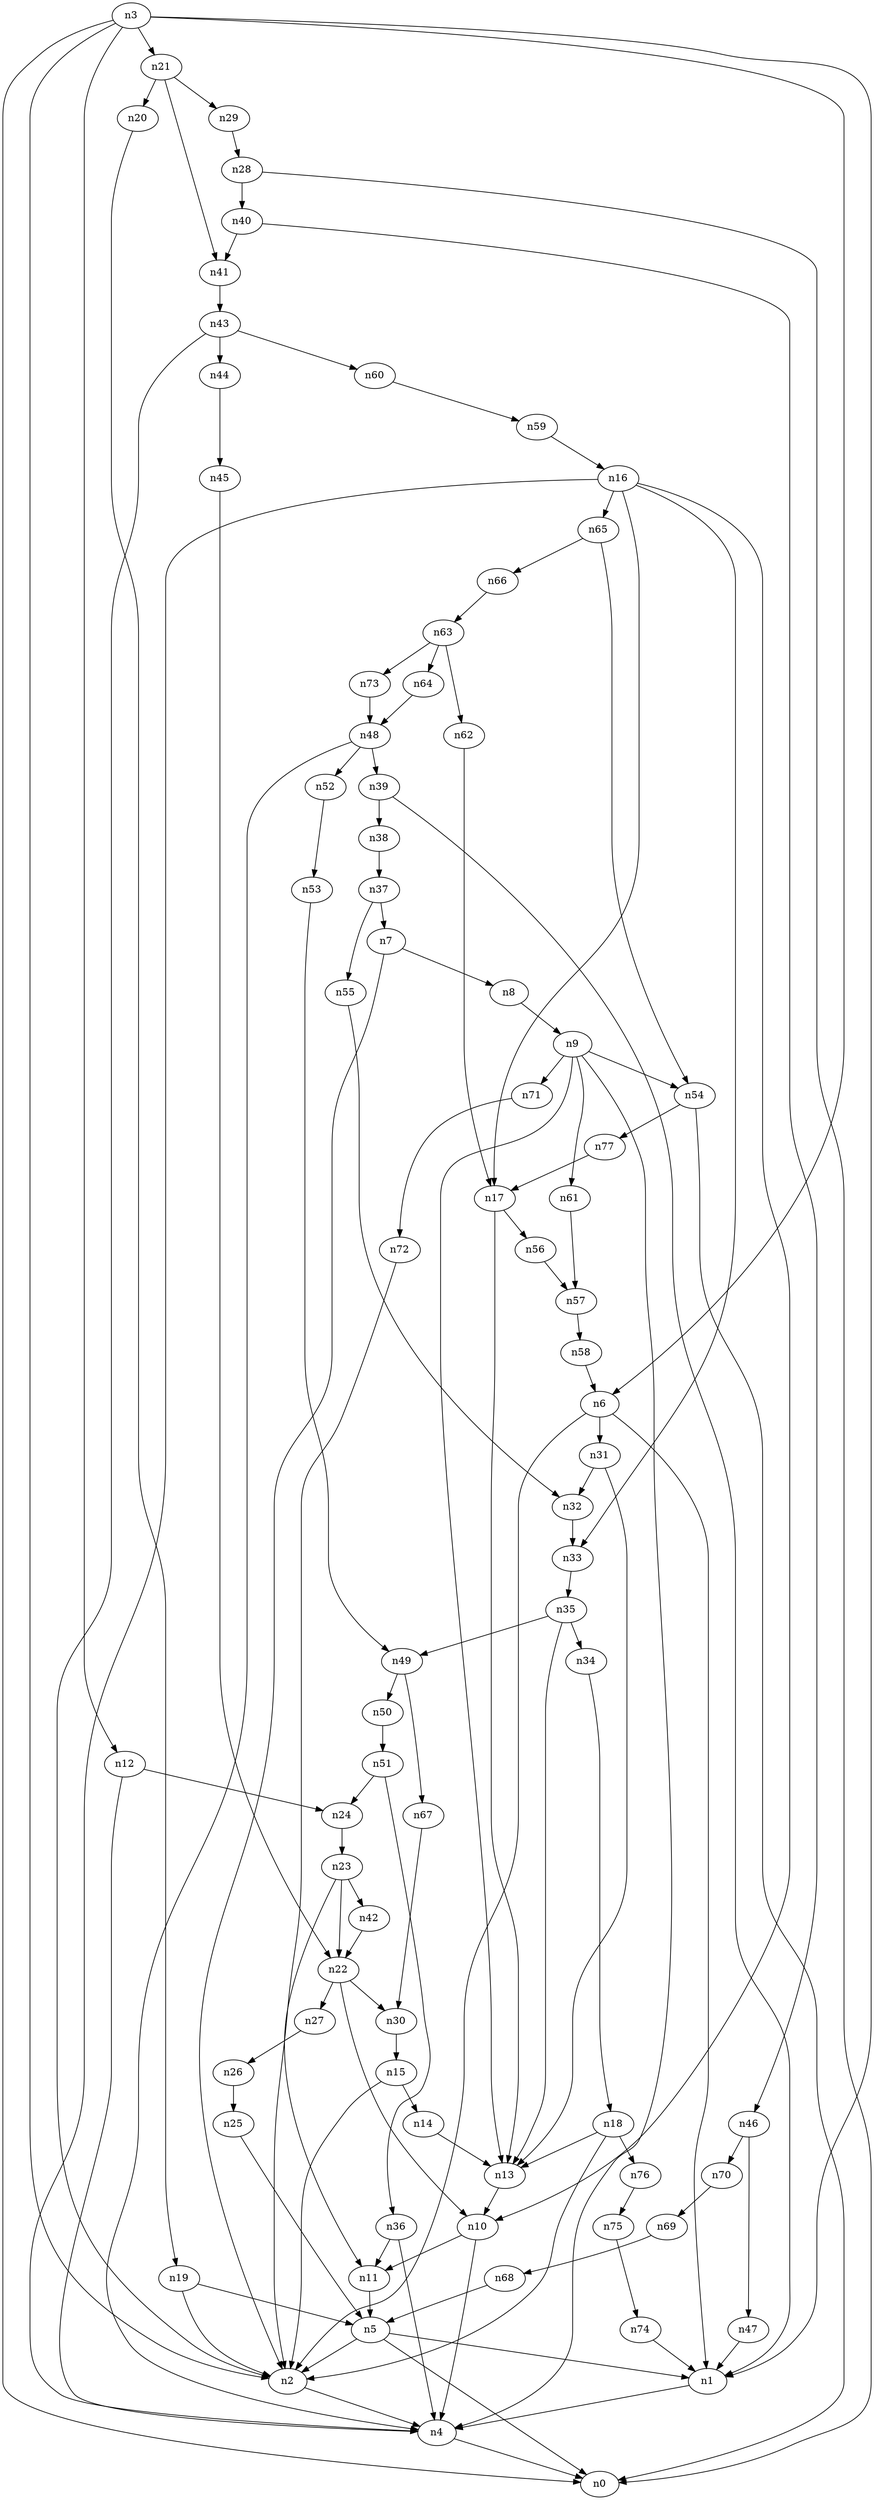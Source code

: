 digraph G {
	n1 -> n4	 [_graphml_id=e4];
	n2 -> n4	 [_graphml_id=e7];
	n3 -> n0	 [_graphml_id=e0];
	n3 -> n1	 [_graphml_id=e3];
	n3 -> n2	 [_graphml_id=e6];
	n3 -> n6	 [_graphml_id=e20];
	n3 -> n12	 [_graphml_id=e18];
	n3 -> n21	 [_graphml_id=e34];
	n4 -> n0	 [_graphml_id=e1];
	n5 -> n0	 [_graphml_id=e2];
	n5 -> n1	 [_graphml_id=e5];
	n5 -> n2	 [_graphml_id=e8];
	n6 -> n1	 [_graphml_id=e9];
	n6 -> n2	 [_graphml_id=e10];
	n6 -> n31	 [_graphml_id=e50];
	n7 -> n2	 [_graphml_id=e11];
	n7 -> n8	 [_graphml_id=e12];
	n8 -> n9	 [_graphml_id=e13];
	n9 -> n4	 [_graphml_id=e14];
	n9 -> n13	 [_graphml_id=e40];
	n9 -> n54	 [_graphml_id=e87];
	n9 -> n61	 [_graphml_id=e99];
	n9 -> n71	 [_graphml_id=e115];
	n10 -> n4	 [_graphml_id=e15];
	n10 -> n11	 [_graphml_id=e16];
	n11 -> n5	 [_graphml_id=e17];
	n12 -> n4	 [_graphml_id=e19];
	n12 -> n24	 [_graphml_id=e39];
	n13 -> n10	 [_graphml_id=e21];
	n14 -> n13	 [_graphml_id=e22];
	n15 -> n2	 [_graphml_id=e24];
	n15 -> n14	 [_graphml_id=e23];
	n16 -> n4	 [_graphml_id=e25];
	n16 -> n10	 [_graphml_id=e30];
	n16 -> n17	 [_graphml_id=e26];
	n16 -> n33	 [_graphml_id=e53];
	n16 -> n65	 [_graphml_id=e105];
	n17 -> n13	 [_graphml_id=e27];
	n17 -> n56	 [_graphml_id=e91];
	n18 -> n2	 [_graphml_id=e29];
	n18 -> n13	 [_graphml_id=e28];
	n18 -> n76	 [_graphml_id=e124];
	n19 -> n2	 [_graphml_id=e110];
	n19 -> n5	 [_graphml_id=e31];
	n20 -> n19	 [_graphml_id=e32];
	n21 -> n20	 [_graphml_id=e33];
	n21 -> n29	 [_graphml_id=e47];
	n21 -> n41	 [_graphml_id=e66];
	n22 -> n10	 [_graphml_id=e35];
	n22 -> n27	 [_graphml_id=e44];
	n22 -> n30	 [_graphml_id=e49];
	n23 -> n11	 [_graphml_id=e37];
	n23 -> n22	 [_graphml_id=e36];
	n23 -> n42	 [_graphml_id=e67];
	n24 -> n23	 [_graphml_id=e38];
	n25 -> n5	 [_graphml_id=e41];
	n26 -> n25	 [_graphml_id=e42];
	n27 -> n26	 [_graphml_id=e43];
	n28 -> n0	 [_graphml_id=e45];
	n28 -> n40	 [_graphml_id=e64];
	n29 -> n28	 [_graphml_id=e46];
	n30 -> n15	 [_graphml_id=e48];
	n31 -> n13	 [_graphml_id=e69];
	n31 -> n32	 [_graphml_id=e51];
	n32 -> n33	 [_graphml_id=e52];
	n33 -> n35	 [_graphml_id=e56];
	n34 -> n18	 [_graphml_id=e54];
	n35 -> n13	 [_graphml_id=e59];
	n35 -> n34	 [_graphml_id=e55];
	n35 -> n49	 [_graphml_id=e80];
	n36 -> n4	 [_graphml_id=e58];
	n36 -> n11	 [_graphml_id=e57];
	n37 -> n7	 [_graphml_id=e60];
	n37 -> n55	 [_graphml_id=e89];
	n38 -> n37	 [_graphml_id=e61];
	n39 -> n1	 [_graphml_id=e63];
	n39 -> n38	 [_graphml_id=e62];
	n40 -> n41	 [_graphml_id=e65];
	n40 -> n46	 [_graphml_id=e74];
	n41 -> n43	 [_graphml_id=e79];
	n42 -> n22	 [_graphml_id=e68];
	n43 -> n2	 [_graphml_id=e70];
	n43 -> n44	 [_graphml_id=e71];
	n43 -> n60	 [_graphml_id=e97];
	n44 -> n45	 [_graphml_id=e72];
	n45 -> n22	 [_graphml_id=e73];
	n46 -> n47	 [_graphml_id=e75];
	n46 -> n70	 [_graphml_id=e114];
	n47 -> n1	 [_graphml_id=e76];
	n48 -> n4	 [_graphml_id=e78];
	n48 -> n39	 [_graphml_id=e77];
	n48 -> n52	 [_graphml_id=e84];
	n49 -> n50	 [_graphml_id=e81];
	n49 -> n67	 [_graphml_id=e108];
	n50 -> n51	 [_graphml_id=e82];
	n51 -> n24	 [_graphml_id=e83];
	n51 -> n36	 [_graphml_id=e100];
	n52 -> n53	 [_graphml_id=e85];
	n53 -> n49	 [_graphml_id=e86];
	n54 -> n0	 [_graphml_id=e88];
	n54 -> n77	 [_graphml_id=e126];
	n55 -> n32	 [_graphml_id=e90];
	n56 -> n57	 [_graphml_id=e92];
	n57 -> n58	 [_graphml_id=e93];
	n58 -> n6	 [_graphml_id=e94];
	n59 -> n16	 [_graphml_id=e95];
	n60 -> n59	 [_graphml_id=e96];
	n61 -> n57	 [_graphml_id=e98];
	n62 -> n17	 [_graphml_id=e101];
	n63 -> n62	 [_graphml_id=e102];
	n63 -> n64	 [_graphml_id=e103];
	n63 -> n73	 [_graphml_id=e118];
	n64 -> n48	 [_graphml_id=e104];
	n65 -> n54	 [_graphml_id=e120];
	n65 -> n66	 [_graphml_id=e106];
	n66 -> n63	 [_graphml_id=e107];
	n67 -> n30	 [_graphml_id=e109];
	n68 -> n5	 [_graphml_id=e111];
	n69 -> n68	 [_graphml_id=e112];
	n70 -> n69	 [_graphml_id=e113];
	n71 -> n72	 [_graphml_id=e116];
	n72 -> n2	 [_graphml_id=e117];
	n73 -> n48	 [_graphml_id=e119];
	n74 -> n1	 [_graphml_id=e121];
	n75 -> n74	 [_graphml_id=e122];
	n76 -> n75	 [_graphml_id=e123];
	n77 -> n17	 [_graphml_id=e125];
}
